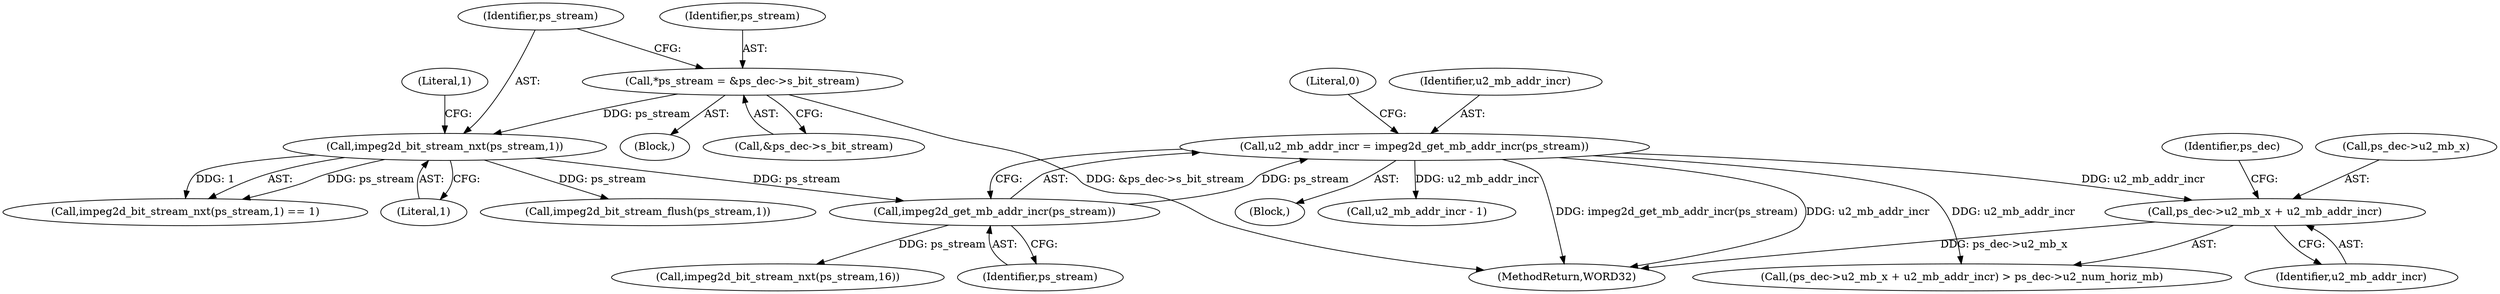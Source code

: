digraph "0_Android_58a6822d7140137ce957c6d2fc20bae1374186c1_0@pointer" {
"1000177" [label="(Call,ps_dec->u2_mb_x + u2_mb_addr_incr)"];
"1000160" [label="(Call,u2_mb_addr_incr = impeg2d_get_mb_addr_incr(ps_stream))"];
"1000162" [label="(Call,impeg2d_get_mb_addr_incr(ps_stream))"];
"1000150" [label="(Call,impeg2d_bit_stream_nxt(ps_stream,1))"];
"1000136" [label="(Call,*ps_stream = &ps_dec->s_bit_stream)"];
"1000160" [label="(Call,u2_mb_addr_incr = impeg2d_get_mb_addr_incr(ps_stream))"];
"1000159" [label="(Block,)"];
"1000163" [label="(Identifier,ps_stream)"];
"1000136" [label="(Call,*ps_stream = &ps_dec->s_bit_stream)"];
"1000151" [label="(Identifier,ps_stream)"];
"1000137" [label="(Identifier,ps_stream)"];
"1000177" [label="(Call,ps_dec->u2_mb_x + u2_mb_addr_incr)"];
"1000153" [label="(Literal,1)"];
"1000199" [label="(Call,u2_mb_addr_incr - 1)"];
"1000152" [label="(Literal,1)"];
"1000162" [label="(Call,impeg2d_get_mb_addr_incr(ps_stream))"];
"1000550" [label="(MethodReturn,WORD32)"];
"1000161" [label="(Identifier,u2_mb_addr_incr)"];
"1000176" [label="(Call,(ps_dec->u2_mb_x + u2_mb_addr_incr) > ps_dec->u2_num_horiz_mb)"];
"1000149" [label="(Call,impeg2d_bit_stream_nxt(ps_stream,1) == 1)"];
"1000150" [label="(Call,impeg2d_bit_stream_nxt(ps_stream,1))"];
"1000181" [label="(Identifier,u2_mb_addr_incr)"];
"1000134" [label="(Block,)"];
"1000155" [label="(Call,impeg2d_bit_stream_flush(ps_stream,1))"];
"1000166" [label="(Literal,0)"];
"1000183" [label="(Identifier,ps_dec)"];
"1000178" [label="(Call,ps_dec->u2_mb_x)"];
"1000138" [label="(Call,&ps_dec->s_bit_stream)"];
"1000206" [label="(Call,impeg2d_bit_stream_nxt(ps_stream,16))"];
"1000177" -> "1000176"  [label="AST: "];
"1000177" -> "1000181"  [label="CFG: "];
"1000178" -> "1000177"  [label="AST: "];
"1000181" -> "1000177"  [label="AST: "];
"1000183" -> "1000177"  [label="CFG: "];
"1000177" -> "1000550"  [label="DDG: ps_dec->u2_mb_x"];
"1000160" -> "1000177"  [label="DDG: u2_mb_addr_incr"];
"1000160" -> "1000159"  [label="AST: "];
"1000160" -> "1000162"  [label="CFG: "];
"1000161" -> "1000160"  [label="AST: "];
"1000162" -> "1000160"  [label="AST: "];
"1000166" -> "1000160"  [label="CFG: "];
"1000160" -> "1000550"  [label="DDG: impeg2d_get_mb_addr_incr(ps_stream)"];
"1000160" -> "1000550"  [label="DDG: u2_mb_addr_incr"];
"1000162" -> "1000160"  [label="DDG: ps_stream"];
"1000160" -> "1000176"  [label="DDG: u2_mb_addr_incr"];
"1000160" -> "1000199"  [label="DDG: u2_mb_addr_incr"];
"1000162" -> "1000163"  [label="CFG: "];
"1000163" -> "1000162"  [label="AST: "];
"1000150" -> "1000162"  [label="DDG: ps_stream"];
"1000162" -> "1000206"  [label="DDG: ps_stream"];
"1000150" -> "1000149"  [label="AST: "];
"1000150" -> "1000152"  [label="CFG: "];
"1000151" -> "1000150"  [label="AST: "];
"1000152" -> "1000150"  [label="AST: "];
"1000153" -> "1000150"  [label="CFG: "];
"1000150" -> "1000149"  [label="DDG: ps_stream"];
"1000150" -> "1000149"  [label="DDG: 1"];
"1000136" -> "1000150"  [label="DDG: ps_stream"];
"1000150" -> "1000155"  [label="DDG: ps_stream"];
"1000136" -> "1000134"  [label="AST: "];
"1000136" -> "1000138"  [label="CFG: "];
"1000137" -> "1000136"  [label="AST: "];
"1000138" -> "1000136"  [label="AST: "];
"1000151" -> "1000136"  [label="CFG: "];
"1000136" -> "1000550"  [label="DDG: &ps_dec->s_bit_stream"];
}
